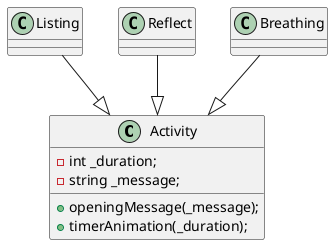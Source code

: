 @startuml Develop04
class Activity{
    -int _duration;
    -string _message;

    +openingMessage(_message);
    +timerAnimation(_duration);
}

together{
    class Breathing{

    }

    class Reflect{

    }
    class Listing{

    }
}

Breathing --|> Activity
Reflect --|> Activity
Listing --|> Activity
@enduml


